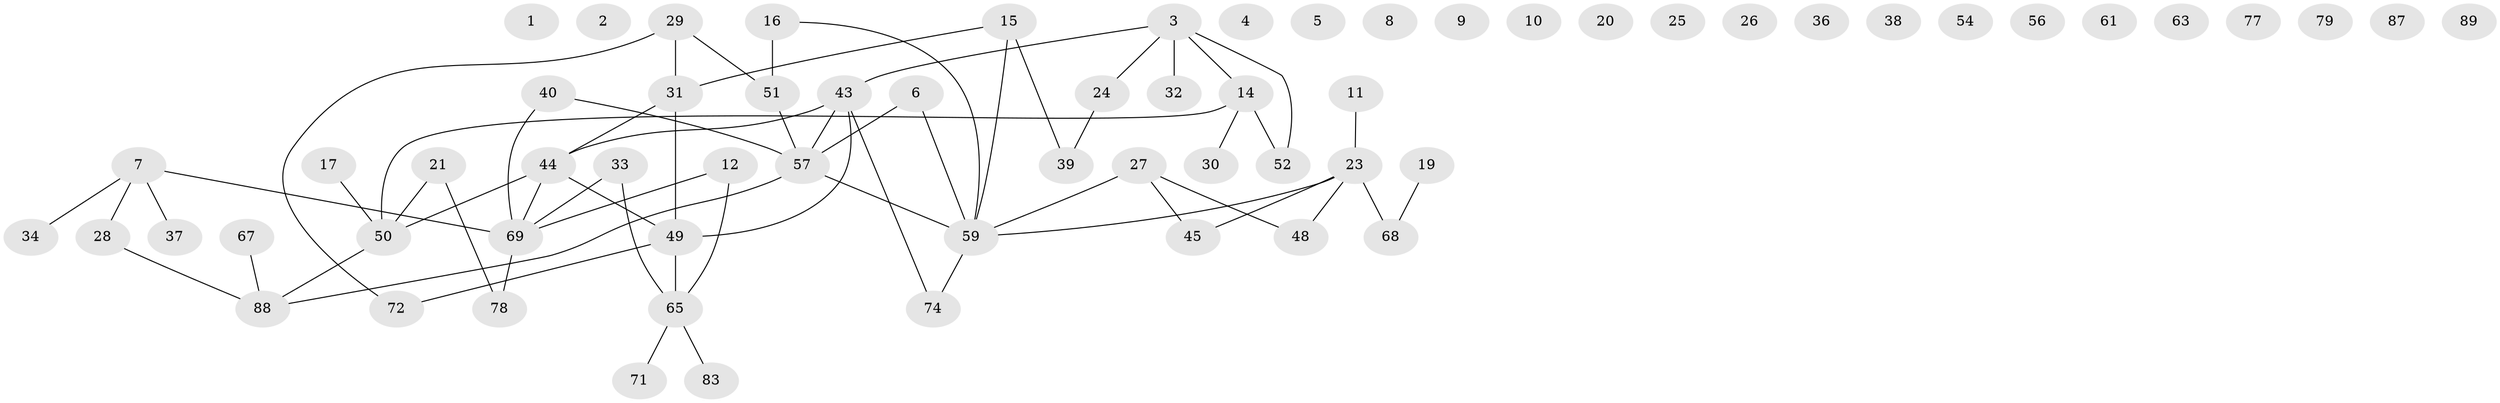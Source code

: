 // Generated by graph-tools (version 1.1) at 2025/23/03/03/25 07:23:24]
// undirected, 64 vertices, 62 edges
graph export_dot {
graph [start="1"]
  node [color=gray90,style=filled];
  1;
  2;
  3 [super="+60"];
  4;
  5;
  6 [super="+13"];
  7 [super="+22"];
  8;
  9;
  10;
  11 [super="+18"];
  12 [super="+76"];
  14 [super="+86"];
  15 [super="+35"];
  16 [super="+66"];
  17;
  19;
  20 [super="+41"];
  21 [super="+80"];
  23 [super="+90"];
  24 [super="+64"];
  25;
  26;
  27 [super="+46"];
  28;
  29 [super="+42"];
  30;
  31 [super="+53"];
  32;
  33;
  34;
  36;
  37;
  38;
  39 [super="+47"];
  40;
  43 [super="+81"];
  44 [super="+55"];
  45 [super="+85"];
  48;
  49;
  50;
  51 [super="+73"];
  52;
  54;
  56;
  57 [super="+58"];
  59 [super="+62"];
  61;
  63 [super="+84"];
  65 [super="+82"];
  67;
  68;
  69 [super="+70"];
  71;
  72 [super="+75"];
  74;
  77;
  78;
  79;
  83;
  87;
  88 [super="+91"];
  89;
  3 -- 14;
  3 -- 32;
  3 -- 24;
  3 -- 43;
  3 -- 52;
  6 -- 57;
  6 -- 59;
  7 -- 28;
  7 -- 69;
  7 -- 34;
  7 -- 37;
  11 -- 23;
  12 -- 65;
  12 -- 69;
  14 -- 30;
  14 -- 50;
  14 -- 52;
  15 -- 59;
  15 -- 31;
  15 -- 39;
  16 -- 51 [weight=2];
  16 -- 59;
  17 -- 50;
  19 -- 68;
  21 -- 50;
  21 -- 78;
  23 -- 48;
  23 -- 68;
  23 -- 59;
  23 -- 45;
  24 -- 39;
  27 -- 48;
  27 -- 59;
  27 -- 45;
  28 -- 88;
  29 -- 72;
  29 -- 31;
  29 -- 51;
  31 -- 49;
  31 -- 44;
  33 -- 65;
  33 -- 69;
  40 -- 57;
  40 -- 69;
  43 -- 49;
  43 -- 74;
  43 -- 57;
  43 -- 44;
  44 -- 49;
  44 -- 69;
  44 -- 50;
  49 -- 65;
  49 -- 72;
  50 -- 88;
  51 -- 57;
  57 -- 59;
  57 -- 88;
  59 -- 74;
  65 -- 71;
  65 -- 83;
  67 -- 88;
  69 -- 78;
}
